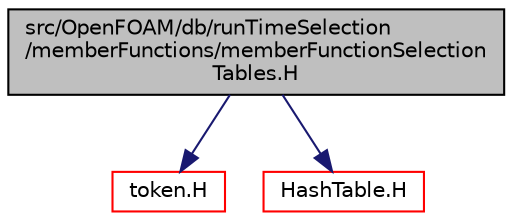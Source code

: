 digraph "src/OpenFOAM/db/runTimeSelection/memberFunctions/memberFunctionSelectionTables.H"
{
  bgcolor="transparent";
  edge [fontname="Helvetica",fontsize="10",labelfontname="Helvetica",labelfontsize="10"];
  node [fontname="Helvetica",fontsize="10",shape=record];
  Node0 [label="src/OpenFOAM/db/runTimeSelection\l/memberFunctions/memberFunctionSelection\lTables.H",height=0.2,width=0.4,color="black", fillcolor="grey75", style="filled", fontcolor="black"];
  Node0 -> Node1 [color="midnightblue",fontsize="10",style="solid",fontname="Helvetica"];
  Node1 [label="token.H",height=0.2,width=0.4,color="red",URL="$a09947.html"];
  Node0 -> Node57 [color="midnightblue",fontsize="10",style="solid",fontname="Helvetica"];
  Node57 [label="HashTable.H",height=0.2,width=0.4,color="red",URL="$a09179.html"];
}
